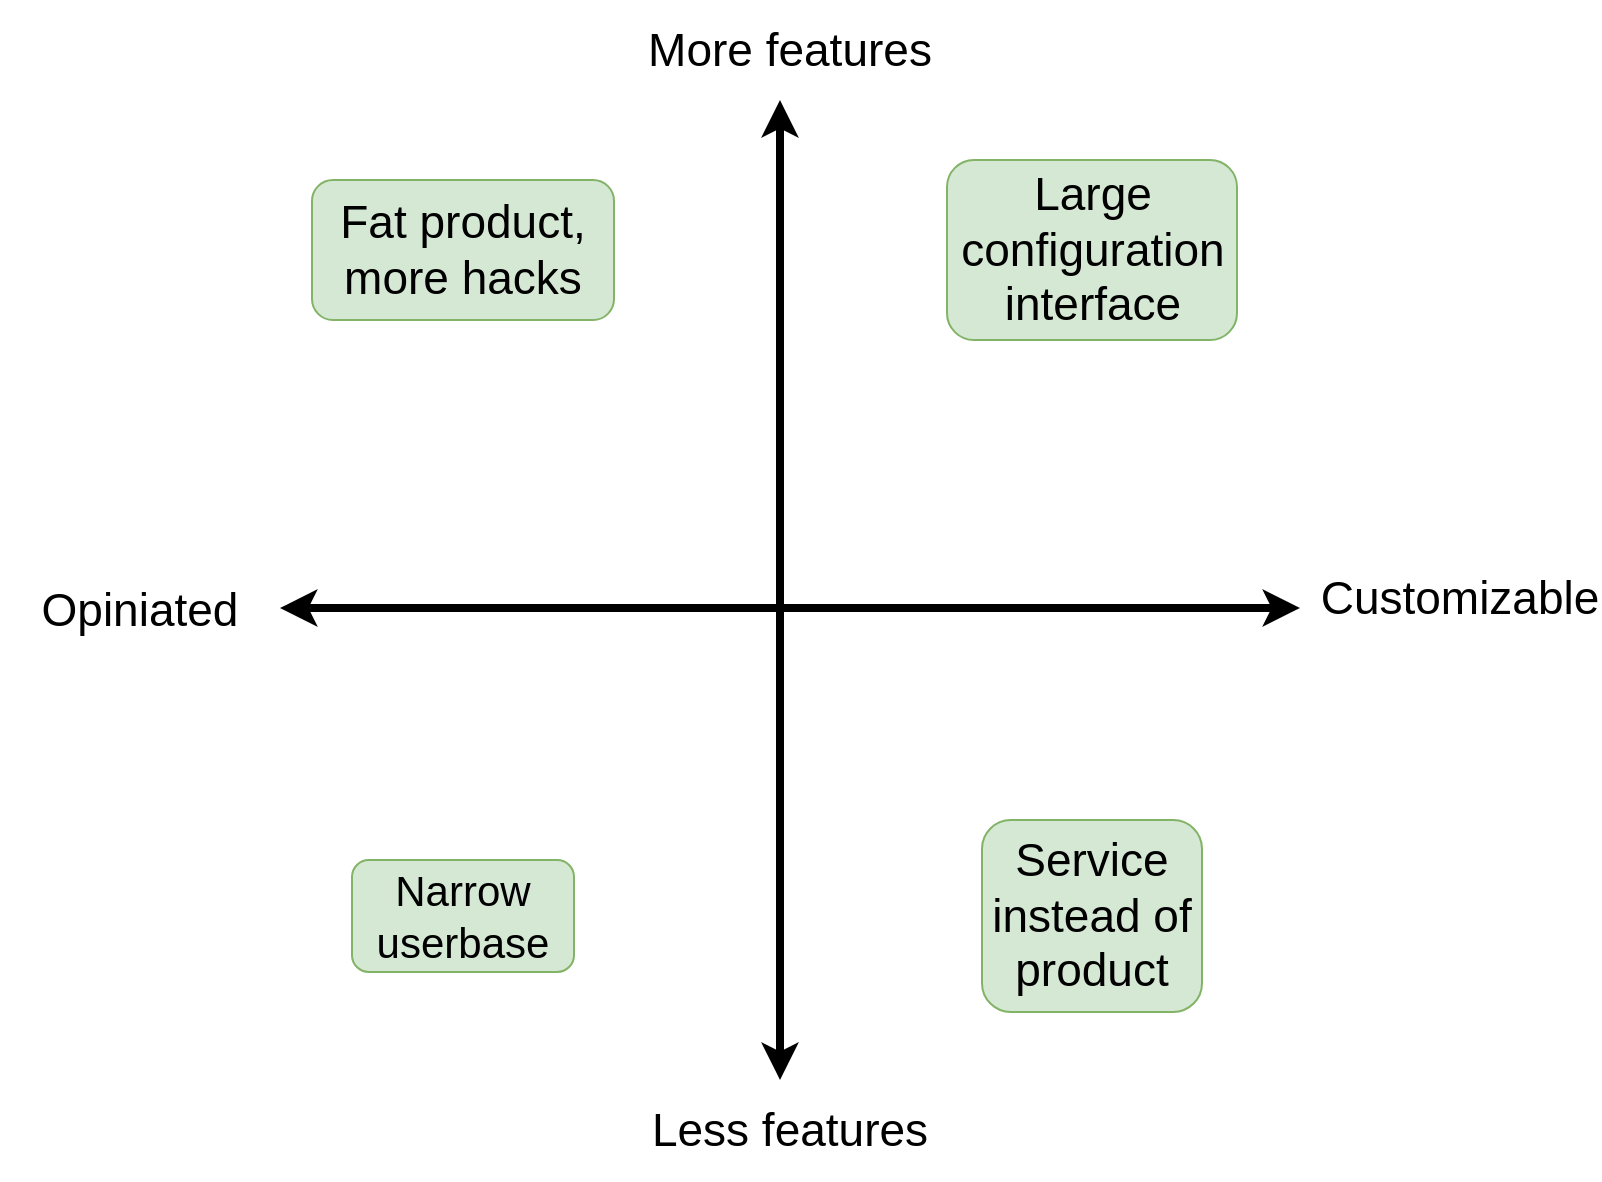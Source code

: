 <mxfile version="20.0.4" type="device"><diagram id="1Gc1-pncjNZPdFqmZ7zI" name="Page-1"><mxGraphModel dx="1426" dy="623" grid="1" gridSize="10" guides="1" tooltips="1" connect="1" arrows="1" fold="1" page="1" pageScale="1" pageWidth="850" pageHeight="1100" math="0" shadow="0"><root><mxCell id="0"/><mxCell id="1" parent="0"/><mxCell id="ASMonfyOZcRQiindLrp9-1" value="" style="endArrow=classic;startArrow=classic;html=1;rounded=0;strokeWidth=4;" parent="1" edge="1"><mxGeometry width="50" height="50" relative="1" as="geometry"><mxPoint x="409" y="640" as="sourcePoint"/><mxPoint x="409" y="150" as="targetPoint"/></mxGeometry></mxCell><mxCell id="ASMonfyOZcRQiindLrp9-2" value="" style="endArrow=classic;startArrow=classic;html=1;rounded=0;strokeWidth=4;" parent="1" edge="1"><mxGeometry width="50" height="50" relative="1" as="geometry"><mxPoint x="159" y="404" as="sourcePoint"/><mxPoint x="669" y="404" as="targetPoint"/></mxGeometry></mxCell><mxCell id="ASMonfyOZcRQiindLrp9-3" value="&lt;font style=&quot;font-size: 23px&quot;&gt;Less features&lt;/font&gt;" style="text;html=1;strokeColor=none;fillColor=none;align=center;verticalAlign=middle;whiteSpace=wrap;rounded=0;" parent="1" vertex="1"><mxGeometry x="339" y="640" width="150" height="50" as="geometry"/></mxCell><mxCell id="ASMonfyOZcRQiindLrp9-5" value="&lt;font style=&quot;font-size: 23px&quot;&gt;Customizable&lt;/font&gt;" style="text;html=1;strokeColor=none;fillColor=none;align=center;verticalAlign=middle;whiteSpace=wrap;rounded=0;" parent="1" vertex="1"><mxGeometry x="679" y="374" width="140" height="50" as="geometry"/></mxCell><mxCell id="ASMonfyOZcRQiindLrp9-6" value="&lt;font style=&quot;font-size: 23px&quot;&gt;Opiniated&lt;br&gt;&lt;/font&gt;" style="text;html=1;strokeColor=none;fillColor=none;align=center;verticalAlign=middle;whiteSpace=wrap;rounded=0;" parent="1" vertex="1"><mxGeometry x="19" y="380" width="140" height="50" as="geometry"/></mxCell><mxCell id="jzF0tq8l1YppRDDfZLMD-1" value="&lt;font style=&quot;font-size: 23px&quot;&gt;More features&lt;/font&gt;" style="text;html=1;strokeColor=none;fillColor=none;align=center;verticalAlign=middle;whiteSpace=wrap;rounded=0;" parent="1" vertex="1"><mxGeometry x="339" y="100" width="150" height="50" as="geometry"/></mxCell><mxCell id="hqf5HRxB17C96P0IqIgP-1" value="&lt;font style=&quot;font-size: 23px;&quot;&gt;&lt;span style=&quot;&quot;&gt;Fat product,&lt;br&gt;&lt;/span&gt;more hacks&lt;br&gt;&lt;/font&gt;" style="text;html=1;strokeColor=#82b366;fillColor=#d5e8d4;align=center;verticalAlign=middle;whiteSpace=wrap;rounded=1;labelBorderColor=none;labelBackgroundColor=none;perimeterSpacing=0;glass=0;" parent="1" vertex="1"><mxGeometry x="175" y="190" width="151" height="70" as="geometry"/></mxCell><mxCell id="hqf5HRxB17C96P0IqIgP-2" value="&lt;font style=&quot;&quot;&gt;&lt;font style=&quot;font-size: 23px;&quot;&gt;Large&lt;br&gt;configuration&lt;br&gt;interface&lt;/font&gt;&lt;br&gt;&lt;/font&gt;" style="text;html=1;strokeColor=#82b366;fillColor=#d5e8d4;align=center;verticalAlign=middle;whiteSpace=wrap;rounded=1;" parent="1" vertex="1"><mxGeometry x="492.5" y="180" width="145" height="90" as="geometry"/></mxCell><mxCell id="hqf5HRxB17C96P0IqIgP-3" value="&lt;font style=&quot;font-size: 21px;&quot;&gt;Narrow&lt;br&gt;userbase&lt;/font&gt;" style="text;html=1;strokeColor=#82b366;fillColor=#d5e8d4;align=center;verticalAlign=middle;whiteSpace=wrap;rounded=1;" parent="1" vertex="1"><mxGeometry x="195" y="530" width="111" height="56" as="geometry"/></mxCell><mxCell id="hqf5HRxB17C96P0IqIgP-5" value="&lt;span style=&quot;font-size: 23px;&quot;&gt;Service instead of product&lt;/span&gt;" style="text;html=1;strokeColor=#82b366;fillColor=#d5e8d4;align=center;verticalAlign=middle;whiteSpace=wrap;rounded=1;" parent="1" vertex="1"><mxGeometry x="510" y="510" width="110" height="96" as="geometry"/></mxCell></root></mxGraphModel></diagram></mxfile>